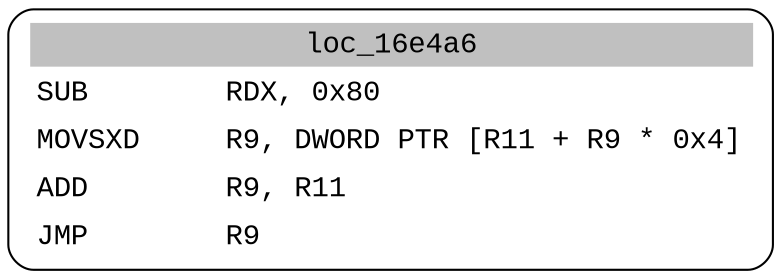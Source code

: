 digraph asm_graph {
1941 [
shape="Mrecord" fontname="Courier New"label =<<table border="0" cellborder="0" cellpadding="3"><tr><td align="center" colspan="2" bgcolor="grey">loc_16e4a6</td></tr><tr><td align="left">SUB        RDX, 0x80</td></tr><tr><td align="left">MOVSXD     R9, DWORD PTR [R11 + R9 * 0x4]</td></tr><tr><td align="left">ADD        R9, R11</td></tr><tr><td align="left">JMP        R9</td></tr></table>> ];
}